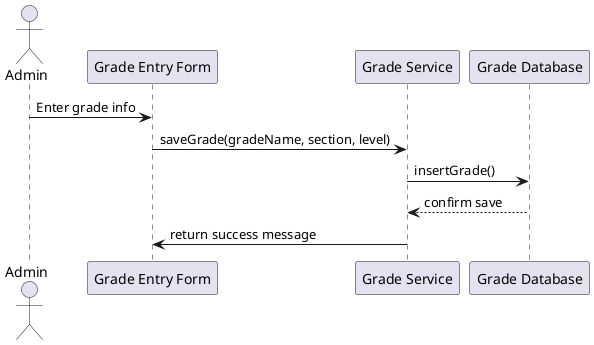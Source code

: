 @startuml
actor Admin
participant "Grade Entry Form" as UI
participant "Grade Service" as Service
participant "Grade Database" as DB

Admin -> UI : Enter grade info
UI -> Service : saveGrade(gradeName, section, level)
Service -> DB : insertGrade()
DB --> Service : confirm save
Service -> UI : return success message
@enduml
